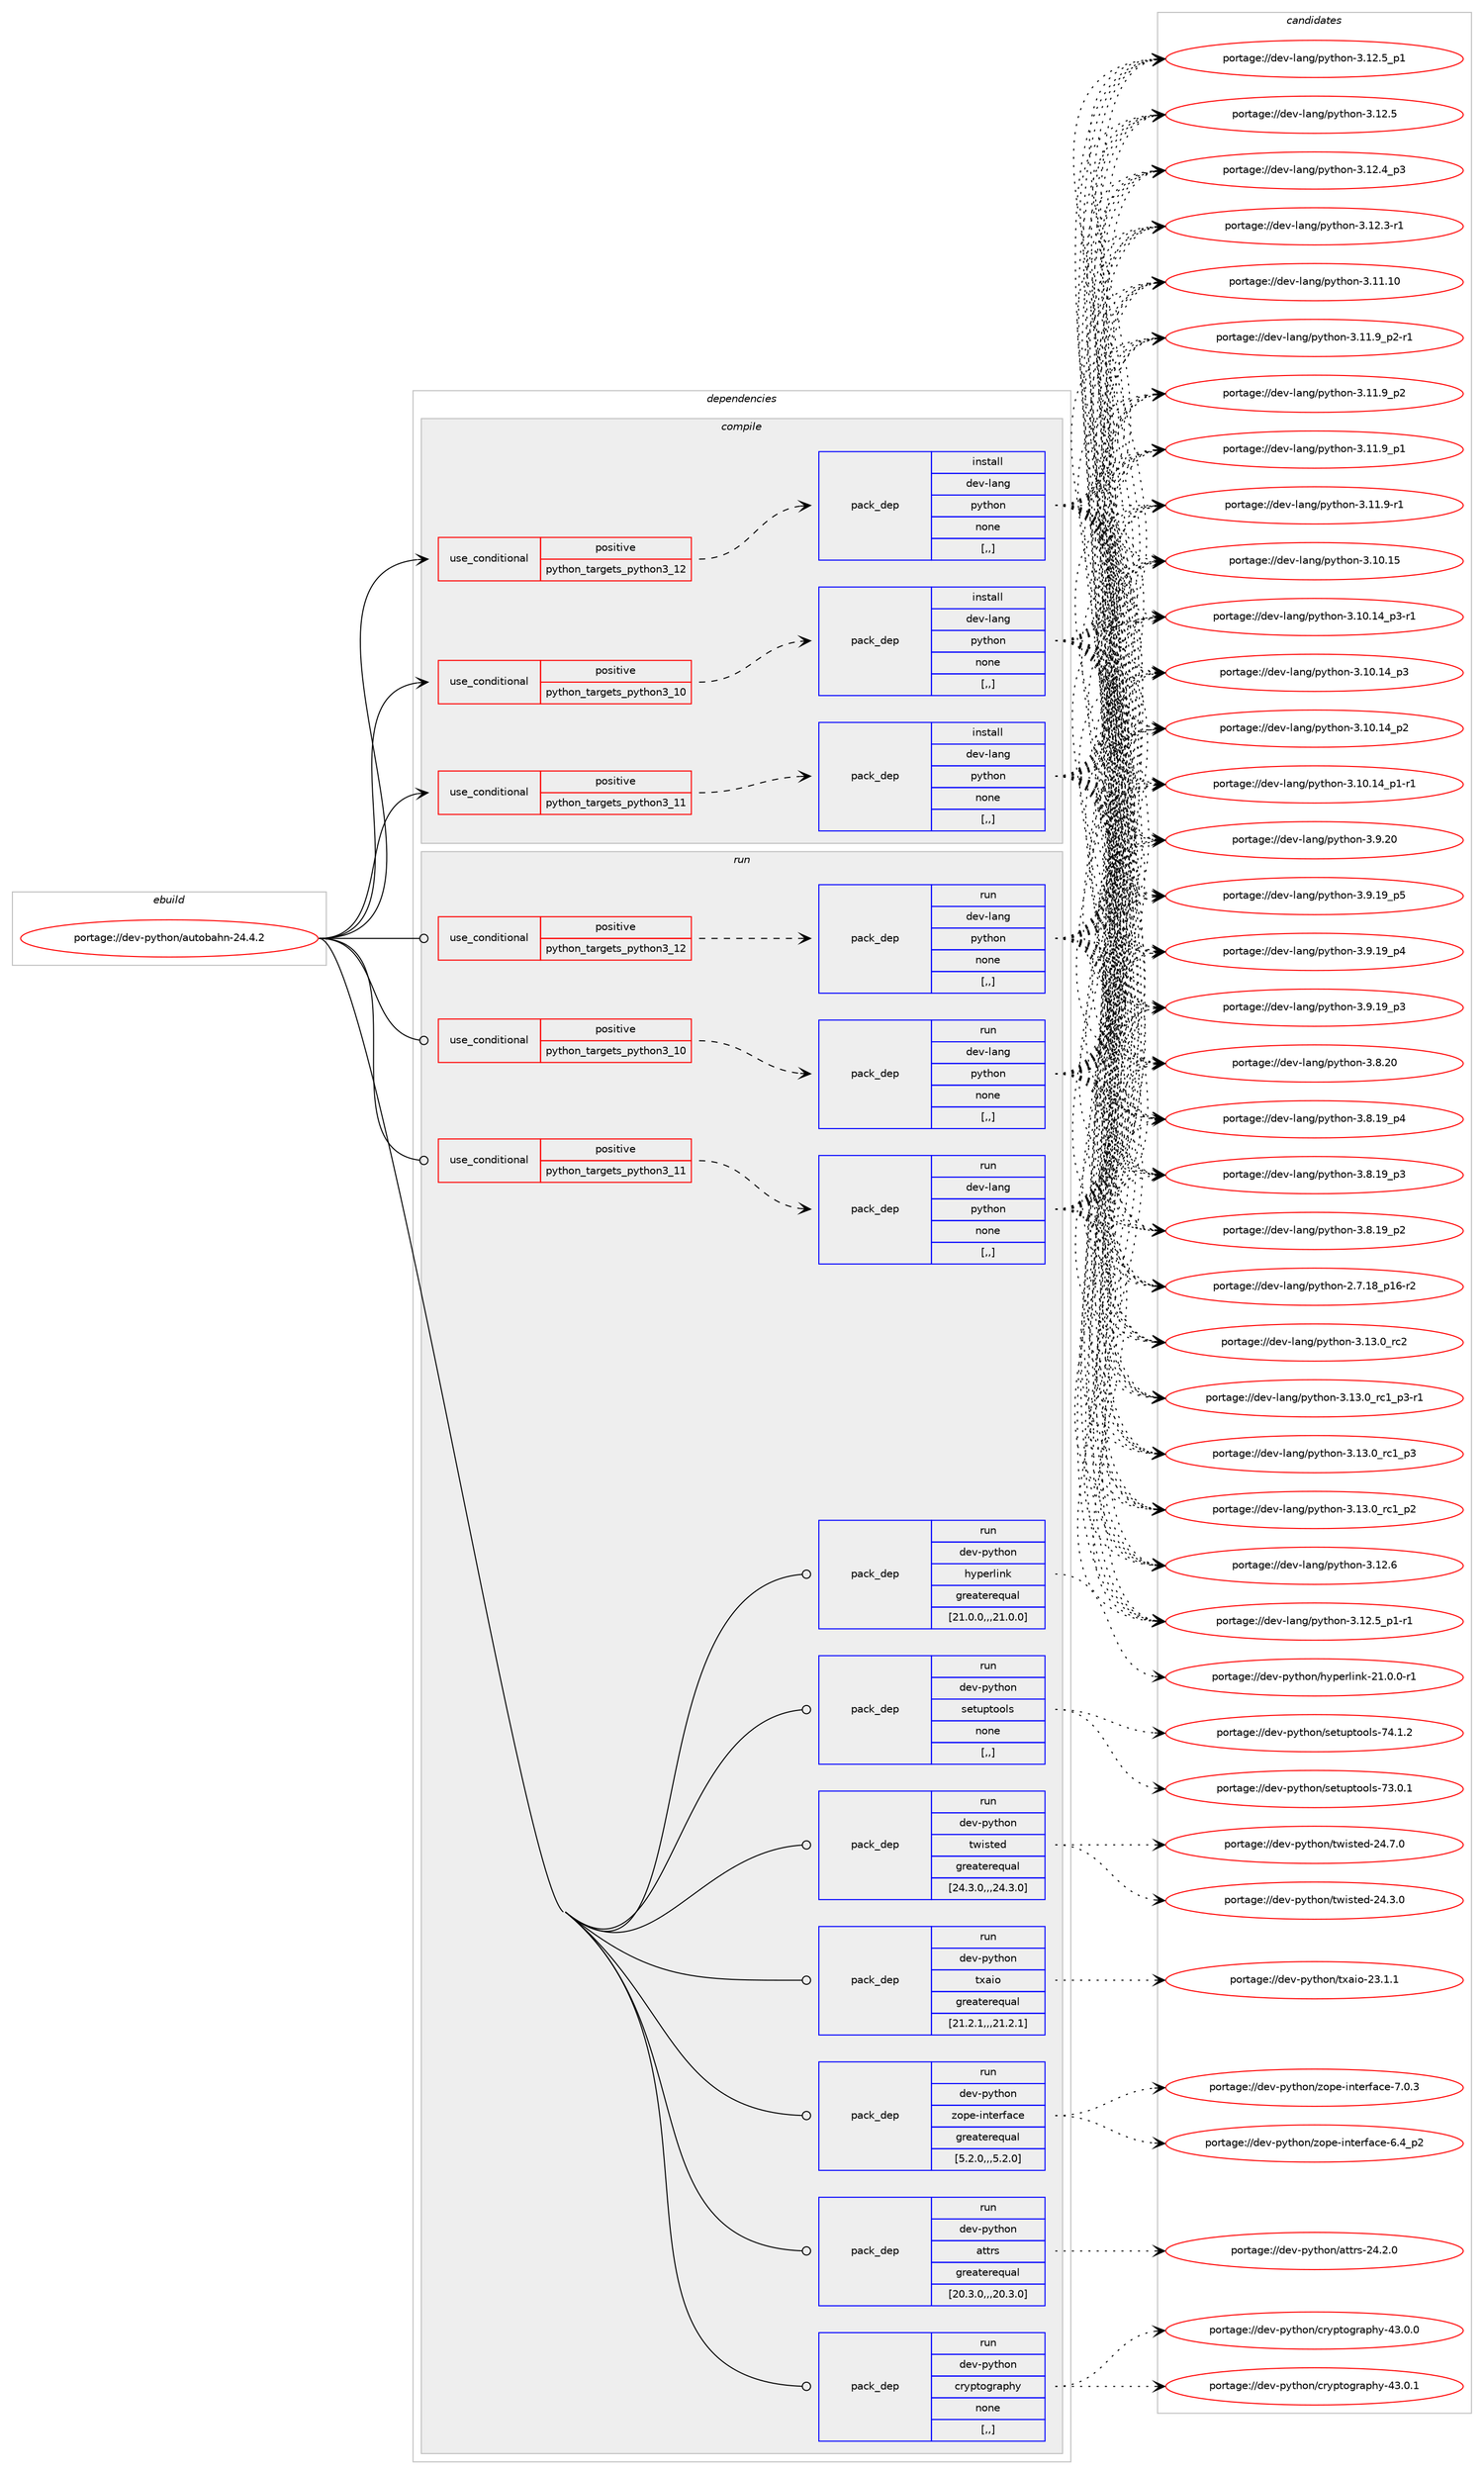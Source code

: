 digraph prolog {

# *************
# Graph options
# *************

newrank=true;
concentrate=true;
compound=true;
graph [rankdir=LR,fontname=Helvetica,fontsize=10,ranksep=1.5];#, ranksep=2.5, nodesep=0.2];
edge  [arrowhead=vee];
node  [fontname=Helvetica,fontsize=10];

# **********
# The ebuild
# **********

subgraph cluster_leftcol {
color=gray;
label=<<i>ebuild</i>>;
id [label="portage://dev-python/autobahn-24.4.2", color=red, width=4, href="../dev-python/autobahn-24.4.2.svg"];
}

# ****************
# The dependencies
# ****************

subgraph cluster_midcol {
color=gray;
label=<<i>dependencies</i>>;
subgraph cluster_compile {
fillcolor="#eeeeee";
style=filled;
label=<<i>compile</i>>;
subgraph cond161376 {
dependency636600 [label=<<TABLE BORDER="0" CELLBORDER="1" CELLSPACING="0" CELLPADDING="4"><TR><TD ROWSPAN="3" CELLPADDING="10">use_conditional</TD></TR><TR><TD>positive</TD></TR><TR><TD>python_targets_python3_10</TD></TR></TABLE>>, shape=none, color=red];
subgraph pack470410 {
dependency636601 [label=<<TABLE BORDER="0" CELLBORDER="1" CELLSPACING="0" CELLPADDING="4" WIDTH="220"><TR><TD ROWSPAN="6" CELLPADDING="30">pack_dep</TD></TR><TR><TD WIDTH="110">install</TD></TR><TR><TD>dev-lang</TD></TR><TR><TD>python</TD></TR><TR><TD>none</TD></TR><TR><TD>[,,]</TD></TR></TABLE>>, shape=none, color=blue];
}
dependency636600:e -> dependency636601:w [weight=20,style="dashed",arrowhead="vee"];
}
id:e -> dependency636600:w [weight=20,style="solid",arrowhead="vee"];
subgraph cond161377 {
dependency636602 [label=<<TABLE BORDER="0" CELLBORDER="1" CELLSPACING="0" CELLPADDING="4"><TR><TD ROWSPAN="3" CELLPADDING="10">use_conditional</TD></TR><TR><TD>positive</TD></TR><TR><TD>python_targets_python3_11</TD></TR></TABLE>>, shape=none, color=red];
subgraph pack470411 {
dependency636603 [label=<<TABLE BORDER="0" CELLBORDER="1" CELLSPACING="0" CELLPADDING="4" WIDTH="220"><TR><TD ROWSPAN="6" CELLPADDING="30">pack_dep</TD></TR><TR><TD WIDTH="110">install</TD></TR><TR><TD>dev-lang</TD></TR><TR><TD>python</TD></TR><TR><TD>none</TD></TR><TR><TD>[,,]</TD></TR></TABLE>>, shape=none, color=blue];
}
dependency636602:e -> dependency636603:w [weight=20,style="dashed",arrowhead="vee"];
}
id:e -> dependency636602:w [weight=20,style="solid",arrowhead="vee"];
subgraph cond161378 {
dependency636604 [label=<<TABLE BORDER="0" CELLBORDER="1" CELLSPACING="0" CELLPADDING="4"><TR><TD ROWSPAN="3" CELLPADDING="10">use_conditional</TD></TR><TR><TD>positive</TD></TR><TR><TD>python_targets_python3_12</TD></TR></TABLE>>, shape=none, color=red];
subgraph pack470412 {
dependency636605 [label=<<TABLE BORDER="0" CELLBORDER="1" CELLSPACING="0" CELLPADDING="4" WIDTH="220"><TR><TD ROWSPAN="6" CELLPADDING="30">pack_dep</TD></TR><TR><TD WIDTH="110">install</TD></TR><TR><TD>dev-lang</TD></TR><TR><TD>python</TD></TR><TR><TD>none</TD></TR><TR><TD>[,,]</TD></TR></TABLE>>, shape=none, color=blue];
}
dependency636604:e -> dependency636605:w [weight=20,style="dashed",arrowhead="vee"];
}
id:e -> dependency636604:w [weight=20,style="solid",arrowhead="vee"];
}
subgraph cluster_compileandrun {
fillcolor="#eeeeee";
style=filled;
label=<<i>compile and run</i>>;
}
subgraph cluster_run {
fillcolor="#eeeeee";
style=filled;
label=<<i>run</i>>;
subgraph cond161379 {
dependency636606 [label=<<TABLE BORDER="0" CELLBORDER="1" CELLSPACING="0" CELLPADDING="4"><TR><TD ROWSPAN="3" CELLPADDING="10">use_conditional</TD></TR><TR><TD>positive</TD></TR><TR><TD>python_targets_python3_10</TD></TR></TABLE>>, shape=none, color=red];
subgraph pack470413 {
dependency636607 [label=<<TABLE BORDER="0" CELLBORDER="1" CELLSPACING="0" CELLPADDING="4" WIDTH="220"><TR><TD ROWSPAN="6" CELLPADDING="30">pack_dep</TD></TR><TR><TD WIDTH="110">run</TD></TR><TR><TD>dev-lang</TD></TR><TR><TD>python</TD></TR><TR><TD>none</TD></TR><TR><TD>[,,]</TD></TR></TABLE>>, shape=none, color=blue];
}
dependency636606:e -> dependency636607:w [weight=20,style="dashed",arrowhead="vee"];
}
id:e -> dependency636606:w [weight=20,style="solid",arrowhead="odot"];
subgraph cond161380 {
dependency636608 [label=<<TABLE BORDER="0" CELLBORDER="1" CELLSPACING="0" CELLPADDING="4"><TR><TD ROWSPAN="3" CELLPADDING="10">use_conditional</TD></TR><TR><TD>positive</TD></TR><TR><TD>python_targets_python3_11</TD></TR></TABLE>>, shape=none, color=red];
subgraph pack470414 {
dependency636609 [label=<<TABLE BORDER="0" CELLBORDER="1" CELLSPACING="0" CELLPADDING="4" WIDTH="220"><TR><TD ROWSPAN="6" CELLPADDING="30">pack_dep</TD></TR><TR><TD WIDTH="110">run</TD></TR><TR><TD>dev-lang</TD></TR><TR><TD>python</TD></TR><TR><TD>none</TD></TR><TR><TD>[,,]</TD></TR></TABLE>>, shape=none, color=blue];
}
dependency636608:e -> dependency636609:w [weight=20,style="dashed",arrowhead="vee"];
}
id:e -> dependency636608:w [weight=20,style="solid",arrowhead="odot"];
subgraph cond161381 {
dependency636610 [label=<<TABLE BORDER="0" CELLBORDER="1" CELLSPACING="0" CELLPADDING="4"><TR><TD ROWSPAN="3" CELLPADDING="10">use_conditional</TD></TR><TR><TD>positive</TD></TR><TR><TD>python_targets_python3_12</TD></TR></TABLE>>, shape=none, color=red];
subgraph pack470415 {
dependency636611 [label=<<TABLE BORDER="0" CELLBORDER="1" CELLSPACING="0" CELLPADDING="4" WIDTH="220"><TR><TD ROWSPAN="6" CELLPADDING="30">pack_dep</TD></TR><TR><TD WIDTH="110">run</TD></TR><TR><TD>dev-lang</TD></TR><TR><TD>python</TD></TR><TR><TD>none</TD></TR><TR><TD>[,,]</TD></TR></TABLE>>, shape=none, color=blue];
}
dependency636610:e -> dependency636611:w [weight=20,style="dashed",arrowhead="vee"];
}
id:e -> dependency636610:w [weight=20,style="solid",arrowhead="odot"];
subgraph pack470416 {
dependency636612 [label=<<TABLE BORDER="0" CELLBORDER="1" CELLSPACING="0" CELLPADDING="4" WIDTH="220"><TR><TD ROWSPAN="6" CELLPADDING="30">pack_dep</TD></TR><TR><TD WIDTH="110">run</TD></TR><TR><TD>dev-python</TD></TR><TR><TD>attrs</TD></TR><TR><TD>greaterequal</TD></TR><TR><TD>[20.3.0,,,20.3.0]</TD></TR></TABLE>>, shape=none, color=blue];
}
id:e -> dependency636612:w [weight=20,style="solid",arrowhead="odot"];
subgraph pack470417 {
dependency636613 [label=<<TABLE BORDER="0" CELLBORDER="1" CELLSPACING="0" CELLPADDING="4" WIDTH="220"><TR><TD ROWSPAN="6" CELLPADDING="30">pack_dep</TD></TR><TR><TD WIDTH="110">run</TD></TR><TR><TD>dev-python</TD></TR><TR><TD>cryptography</TD></TR><TR><TD>none</TD></TR><TR><TD>[,,]</TD></TR></TABLE>>, shape=none, color=blue];
}
id:e -> dependency636613:w [weight=20,style="solid",arrowhead="odot"];
subgraph pack470418 {
dependency636614 [label=<<TABLE BORDER="0" CELLBORDER="1" CELLSPACING="0" CELLPADDING="4" WIDTH="220"><TR><TD ROWSPAN="6" CELLPADDING="30">pack_dep</TD></TR><TR><TD WIDTH="110">run</TD></TR><TR><TD>dev-python</TD></TR><TR><TD>hyperlink</TD></TR><TR><TD>greaterequal</TD></TR><TR><TD>[21.0.0,,,21.0.0]</TD></TR></TABLE>>, shape=none, color=blue];
}
id:e -> dependency636614:w [weight=20,style="solid",arrowhead="odot"];
subgraph pack470419 {
dependency636615 [label=<<TABLE BORDER="0" CELLBORDER="1" CELLSPACING="0" CELLPADDING="4" WIDTH="220"><TR><TD ROWSPAN="6" CELLPADDING="30">pack_dep</TD></TR><TR><TD WIDTH="110">run</TD></TR><TR><TD>dev-python</TD></TR><TR><TD>setuptools</TD></TR><TR><TD>none</TD></TR><TR><TD>[,,]</TD></TR></TABLE>>, shape=none, color=blue];
}
id:e -> dependency636615:w [weight=20,style="solid",arrowhead="odot"];
subgraph pack470420 {
dependency636616 [label=<<TABLE BORDER="0" CELLBORDER="1" CELLSPACING="0" CELLPADDING="4" WIDTH="220"><TR><TD ROWSPAN="6" CELLPADDING="30">pack_dep</TD></TR><TR><TD WIDTH="110">run</TD></TR><TR><TD>dev-python</TD></TR><TR><TD>twisted</TD></TR><TR><TD>greaterequal</TD></TR><TR><TD>[24.3.0,,,24.3.0]</TD></TR></TABLE>>, shape=none, color=blue];
}
id:e -> dependency636616:w [weight=20,style="solid",arrowhead="odot"];
subgraph pack470421 {
dependency636617 [label=<<TABLE BORDER="0" CELLBORDER="1" CELLSPACING="0" CELLPADDING="4" WIDTH="220"><TR><TD ROWSPAN="6" CELLPADDING="30">pack_dep</TD></TR><TR><TD WIDTH="110">run</TD></TR><TR><TD>dev-python</TD></TR><TR><TD>txaio</TD></TR><TR><TD>greaterequal</TD></TR><TR><TD>[21.2.1,,,21.2.1]</TD></TR></TABLE>>, shape=none, color=blue];
}
id:e -> dependency636617:w [weight=20,style="solid",arrowhead="odot"];
subgraph pack470422 {
dependency636618 [label=<<TABLE BORDER="0" CELLBORDER="1" CELLSPACING="0" CELLPADDING="4" WIDTH="220"><TR><TD ROWSPAN="6" CELLPADDING="30">pack_dep</TD></TR><TR><TD WIDTH="110">run</TD></TR><TR><TD>dev-python</TD></TR><TR><TD>zope-interface</TD></TR><TR><TD>greaterequal</TD></TR><TR><TD>[5.2.0,,,5.2.0]</TD></TR></TABLE>>, shape=none, color=blue];
}
id:e -> dependency636618:w [weight=20,style="solid",arrowhead="odot"];
}
}

# **************
# The candidates
# **************

subgraph cluster_choices {
rank=same;
color=gray;
label=<<i>candidates</i>>;

subgraph choice470410 {
color=black;
nodesep=1;
choice10010111845108971101034711212111610411111045514649514648951149950 [label="portage://dev-lang/python-3.13.0_rc2", color=red, width=4,href="../dev-lang/python-3.13.0_rc2.svg"];
choice1001011184510897110103471121211161041111104551464951464895114994995112514511449 [label="portage://dev-lang/python-3.13.0_rc1_p3-r1", color=red, width=4,href="../dev-lang/python-3.13.0_rc1_p3-r1.svg"];
choice100101118451089711010347112121116104111110455146495146489511499499511251 [label="portage://dev-lang/python-3.13.0_rc1_p3", color=red, width=4,href="../dev-lang/python-3.13.0_rc1_p3.svg"];
choice100101118451089711010347112121116104111110455146495146489511499499511250 [label="portage://dev-lang/python-3.13.0_rc1_p2", color=red, width=4,href="../dev-lang/python-3.13.0_rc1_p2.svg"];
choice10010111845108971101034711212111610411111045514649504654 [label="portage://dev-lang/python-3.12.6", color=red, width=4,href="../dev-lang/python-3.12.6.svg"];
choice1001011184510897110103471121211161041111104551464950465395112494511449 [label="portage://dev-lang/python-3.12.5_p1-r1", color=red, width=4,href="../dev-lang/python-3.12.5_p1-r1.svg"];
choice100101118451089711010347112121116104111110455146495046539511249 [label="portage://dev-lang/python-3.12.5_p1", color=red, width=4,href="../dev-lang/python-3.12.5_p1.svg"];
choice10010111845108971101034711212111610411111045514649504653 [label="portage://dev-lang/python-3.12.5", color=red, width=4,href="../dev-lang/python-3.12.5.svg"];
choice100101118451089711010347112121116104111110455146495046529511251 [label="portage://dev-lang/python-3.12.4_p3", color=red, width=4,href="../dev-lang/python-3.12.4_p3.svg"];
choice100101118451089711010347112121116104111110455146495046514511449 [label="portage://dev-lang/python-3.12.3-r1", color=red, width=4,href="../dev-lang/python-3.12.3-r1.svg"];
choice1001011184510897110103471121211161041111104551464949464948 [label="portage://dev-lang/python-3.11.10", color=red, width=4,href="../dev-lang/python-3.11.10.svg"];
choice1001011184510897110103471121211161041111104551464949465795112504511449 [label="portage://dev-lang/python-3.11.9_p2-r1", color=red, width=4,href="../dev-lang/python-3.11.9_p2-r1.svg"];
choice100101118451089711010347112121116104111110455146494946579511250 [label="portage://dev-lang/python-3.11.9_p2", color=red, width=4,href="../dev-lang/python-3.11.9_p2.svg"];
choice100101118451089711010347112121116104111110455146494946579511249 [label="portage://dev-lang/python-3.11.9_p1", color=red, width=4,href="../dev-lang/python-3.11.9_p1.svg"];
choice100101118451089711010347112121116104111110455146494946574511449 [label="portage://dev-lang/python-3.11.9-r1", color=red, width=4,href="../dev-lang/python-3.11.9-r1.svg"];
choice1001011184510897110103471121211161041111104551464948464953 [label="portage://dev-lang/python-3.10.15", color=red, width=4,href="../dev-lang/python-3.10.15.svg"];
choice100101118451089711010347112121116104111110455146494846495295112514511449 [label="portage://dev-lang/python-3.10.14_p3-r1", color=red, width=4,href="../dev-lang/python-3.10.14_p3-r1.svg"];
choice10010111845108971101034711212111610411111045514649484649529511251 [label="portage://dev-lang/python-3.10.14_p3", color=red, width=4,href="../dev-lang/python-3.10.14_p3.svg"];
choice10010111845108971101034711212111610411111045514649484649529511250 [label="portage://dev-lang/python-3.10.14_p2", color=red, width=4,href="../dev-lang/python-3.10.14_p2.svg"];
choice100101118451089711010347112121116104111110455146494846495295112494511449 [label="portage://dev-lang/python-3.10.14_p1-r1", color=red, width=4,href="../dev-lang/python-3.10.14_p1-r1.svg"];
choice10010111845108971101034711212111610411111045514657465048 [label="portage://dev-lang/python-3.9.20", color=red, width=4,href="../dev-lang/python-3.9.20.svg"];
choice100101118451089711010347112121116104111110455146574649579511253 [label="portage://dev-lang/python-3.9.19_p5", color=red, width=4,href="../dev-lang/python-3.9.19_p5.svg"];
choice100101118451089711010347112121116104111110455146574649579511252 [label="portage://dev-lang/python-3.9.19_p4", color=red, width=4,href="../dev-lang/python-3.9.19_p4.svg"];
choice100101118451089711010347112121116104111110455146574649579511251 [label="portage://dev-lang/python-3.9.19_p3", color=red, width=4,href="../dev-lang/python-3.9.19_p3.svg"];
choice10010111845108971101034711212111610411111045514656465048 [label="portage://dev-lang/python-3.8.20", color=red, width=4,href="../dev-lang/python-3.8.20.svg"];
choice100101118451089711010347112121116104111110455146564649579511252 [label="portage://dev-lang/python-3.8.19_p4", color=red, width=4,href="../dev-lang/python-3.8.19_p4.svg"];
choice100101118451089711010347112121116104111110455146564649579511251 [label="portage://dev-lang/python-3.8.19_p3", color=red, width=4,href="../dev-lang/python-3.8.19_p3.svg"];
choice100101118451089711010347112121116104111110455146564649579511250 [label="portage://dev-lang/python-3.8.19_p2", color=red, width=4,href="../dev-lang/python-3.8.19_p2.svg"];
choice100101118451089711010347112121116104111110455046554649569511249544511450 [label="portage://dev-lang/python-2.7.18_p16-r2", color=red, width=4,href="../dev-lang/python-2.7.18_p16-r2.svg"];
dependency636601:e -> choice10010111845108971101034711212111610411111045514649514648951149950:w [style=dotted,weight="100"];
dependency636601:e -> choice1001011184510897110103471121211161041111104551464951464895114994995112514511449:w [style=dotted,weight="100"];
dependency636601:e -> choice100101118451089711010347112121116104111110455146495146489511499499511251:w [style=dotted,weight="100"];
dependency636601:e -> choice100101118451089711010347112121116104111110455146495146489511499499511250:w [style=dotted,weight="100"];
dependency636601:e -> choice10010111845108971101034711212111610411111045514649504654:w [style=dotted,weight="100"];
dependency636601:e -> choice1001011184510897110103471121211161041111104551464950465395112494511449:w [style=dotted,weight="100"];
dependency636601:e -> choice100101118451089711010347112121116104111110455146495046539511249:w [style=dotted,weight="100"];
dependency636601:e -> choice10010111845108971101034711212111610411111045514649504653:w [style=dotted,weight="100"];
dependency636601:e -> choice100101118451089711010347112121116104111110455146495046529511251:w [style=dotted,weight="100"];
dependency636601:e -> choice100101118451089711010347112121116104111110455146495046514511449:w [style=dotted,weight="100"];
dependency636601:e -> choice1001011184510897110103471121211161041111104551464949464948:w [style=dotted,weight="100"];
dependency636601:e -> choice1001011184510897110103471121211161041111104551464949465795112504511449:w [style=dotted,weight="100"];
dependency636601:e -> choice100101118451089711010347112121116104111110455146494946579511250:w [style=dotted,weight="100"];
dependency636601:e -> choice100101118451089711010347112121116104111110455146494946579511249:w [style=dotted,weight="100"];
dependency636601:e -> choice100101118451089711010347112121116104111110455146494946574511449:w [style=dotted,weight="100"];
dependency636601:e -> choice1001011184510897110103471121211161041111104551464948464953:w [style=dotted,weight="100"];
dependency636601:e -> choice100101118451089711010347112121116104111110455146494846495295112514511449:w [style=dotted,weight="100"];
dependency636601:e -> choice10010111845108971101034711212111610411111045514649484649529511251:w [style=dotted,weight="100"];
dependency636601:e -> choice10010111845108971101034711212111610411111045514649484649529511250:w [style=dotted,weight="100"];
dependency636601:e -> choice100101118451089711010347112121116104111110455146494846495295112494511449:w [style=dotted,weight="100"];
dependency636601:e -> choice10010111845108971101034711212111610411111045514657465048:w [style=dotted,weight="100"];
dependency636601:e -> choice100101118451089711010347112121116104111110455146574649579511253:w [style=dotted,weight="100"];
dependency636601:e -> choice100101118451089711010347112121116104111110455146574649579511252:w [style=dotted,weight="100"];
dependency636601:e -> choice100101118451089711010347112121116104111110455146574649579511251:w [style=dotted,weight="100"];
dependency636601:e -> choice10010111845108971101034711212111610411111045514656465048:w [style=dotted,weight="100"];
dependency636601:e -> choice100101118451089711010347112121116104111110455146564649579511252:w [style=dotted,weight="100"];
dependency636601:e -> choice100101118451089711010347112121116104111110455146564649579511251:w [style=dotted,weight="100"];
dependency636601:e -> choice100101118451089711010347112121116104111110455146564649579511250:w [style=dotted,weight="100"];
dependency636601:e -> choice100101118451089711010347112121116104111110455046554649569511249544511450:w [style=dotted,weight="100"];
}
subgraph choice470411 {
color=black;
nodesep=1;
choice10010111845108971101034711212111610411111045514649514648951149950 [label="portage://dev-lang/python-3.13.0_rc2", color=red, width=4,href="../dev-lang/python-3.13.0_rc2.svg"];
choice1001011184510897110103471121211161041111104551464951464895114994995112514511449 [label="portage://dev-lang/python-3.13.0_rc1_p3-r1", color=red, width=4,href="../dev-lang/python-3.13.0_rc1_p3-r1.svg"];
choice100101118451089711010347112121116104111110455146495146489511499499511251 [label="portage://dev-lang/python-3.13.0_rc1_p3", color=red, width=4,href="../dev-lang/python-3.13.0_rc1_p3.svg"];
choice100101118451089711010347112121116104111110455146495146489511499499511250 [label="portage://dev-lang/python-3.13.0_rc1_p2", color=red, width=4,href="../dev-lang/python-3.13.0_rc1_p2.svg"];
choice10010111845108971101034711212111610411111045514649504654 [label="portage://dev-lang/python-3.12.6", color=red, width=4,href="../dev-lang/python-3.12.6.svg"];
choice1001011184510897110103471121211161041111104551464950465395112494511449 [label="portage://dev-lang/python-3.12.5_p1-r1", color=red, width=4,href="../dev-lang/python-3.12.5_p1-r1.svg"];
choice100101118451089711010347112121116104111110455146495046539511249 [label="portage://dev-lang/python-3.12.5_p1", color=red, width=4,href="../dev-lang/python-3.12.5_p1.svg"];
choice10010111845108971101034711212111610411111045514649504653 [label="portage://dev-lang/python-3.12.5", color=red, width=4,href="../dev-lang/python-3.12.5.svg"];
choice100101118451089711010347112121116104111110455146495046529511251 [label="portage://dev-lang/python-3.12.4_p3", color=red, width=4,href="../dev-lang/python-3.12.4_p3.svg"];
choice100101118451089711010347112121116104111110455146495046514511449 [label="portage://dev-lang/python-3.12.3-r1", color=red, width=4,href="../dev-lang/python-3.12.3-r1.svg"];
choice1001011184510897110103471121211161041111104551464949464948 [label="portage://dev-lang/python-3.11.10", color=red, width=4,href="../dev-lang/python-3.11.10.svg"];
choice1001011184510897110103471121211161041111104551464949465795112504511449 [label="portage://dev-lang/python-3.11.9_p2-r1", color=red, width=4,href="../dev-lang/python-3.11.9_p2-r1.svg"];
choice100101118451089711010347112121116104111110455146494946579511250 [label="portage://dev-lang/python-3.11.9_p2", color=red, width=4,href="../dev-lang/python-3.11.9_p2.svg"];
choice100101118451089711010347112121116104111110455146494946579511249 [label="portage://dev-lang/python-3.11.9_p1", color=red, width=4,href="../dev-lang/python-3.11.9_p1.svg"];
choice100101118451089711010347112121116104111110455146494946574511449 [label="portage://dev-lang/python-3.11.9-r1", color=red, width=4,href="../dev-lang/python-3.11.9-r1.svg"];
choice1001011184510897110103471121211161041111104551464948464953 [label="portage://dev-lang/python-3.10.15", color=red, width=4,href="../dev-lang/python-3.10.15.svg"];
choice100101118451089711010347112121116104111110455146494846495295112514511449 [label="portage://dev-lang/python-3.10.14_p3-r1", color=red, width=4,href="../dev-lang/python-3.10.14_p3-r1.svg"];
choice10010111845108971101034711212111610411111045514649484649529511251 [label="portage://dev-lang/python-3.10.14_p3", color=red, width=4,href="../dev-lang/python-3.10.14_p3.svg"];
choice10010111845108971101034711212111610411111045514649484649529511250 [label="portage://dev-lang/python-3.10.14_p2", color=red, width=4,href="../dev-lang/python-3.10.14_p2.svg"];
choice100101118451089711010347112121116104111110455146494846495295112494511449 [label="portage://dev-lang/python-3.10.14_p1-r1", color=red, width=4,href="../dev-lang/python-3.10.14_p1-r1.svg"];
choice10010111845108971101034711212111610411111045514657465048 [label="portage://dev-lang/python-3.9.20", color=red, width=4,href="../dev-lang/python-3.9.20.svg"];
choice100101118451089711010347112121116104111110455146574649579511253 [label="portage://dev-lang/python-3.9.19_p5", color=red, width=4,href="../dev-lang/python-3.9.19_p5.svg"];
choice100101118451089711010347112121116104111110455146574649579511252 [label="portage://dev-lang/python-3.9.19_p4", color=red, width=4,href="../dev-lang/python-3.9.19_p4.svg"];
choice100101118451089711010347112121116104111110455146574649579511251 [label="portage://dev-lang/python-3.9.19_p3", color=red, width=4,href="../dev-lang/python-3.9.19_p3.svg"];
choice10010111845108971101034711212111610411111045514656465048 [label="portage://dev-lang/python-3.8.20", color=red, width=4,href="../dev-lang/python-3.8.20.svg"];
choice100101118451089711010347112121116104111110455146564649579511252 [label="portage://dev-lang/python-3.8.19_p4", color=red, width=4,href="../dev-lang/python-3.8.19_p4.svg"];
choice100101118451089711010347112121116104111110455146564649579511251 [label="portage://dev-lang/python-3.8.19_p3", color=red, width=4,href="../dev-lang/python-3.8.19_p3.svg"];
choice100101118451089711010347112121116104111110455146564649579511250 [label="portage://dev-lang/python-3.8.19_p2", color=red, width=4,href="../dev-lang/python-3.8.19_p2.svg"];
choice100101118451089711010347112121116104111110455046554649569511249544511450 [label="portage://dev-lang/python-2.7.18_p16-r2", color=red, width=4,href="../dev-lang/python-2.7.18_p16-r2.svg"];
dependency636603:e -> choice10010111845108971101034711212111610411111045514649514648951149950:w [style=dotted,weight="100"];
dependency636603:e -> choice1001011184510897110103471121211161041111104551464951464895114994995112514511449:w [style=dotted,weight="100"];
dependency636603:e -> choice100101118451089711010347112121116104111110455146495146489511499499511251:w [style=dotted,weight="100"];
dependency636603:e -> choice100101118451089711010347112121116104111110455146495146489511499499511250:w [style=dotted,weight="100"];
dependency636603:e -> choice10010111845108971101034711212111610411111045514649504654:w [style=dotted,weight="100"];
dependency636603:e -> choice1001011184510897110103471121211161041111104551464950465395112494511449:w [style=dotted,weight="100"];
dependency636603:e -> choice100101118451089711010347112121116104111110455146495046539511249:w [style=dotted,weight="100"];
dependency636603:e -> choice10010111845108971101034711212111610411111045514649504653:w [style=dotted,weight="100"];
dependency636603:e -> choice100101118451089711010347112121116104111110455146495046529511251:w [style=dotted,weight="100"];
dependency636603:e -> choice100101118451089711010347112121116104111110455146495046514511449:w [style=dotted,weight="100"];
dependency636603:e -> choice1001011184510897110103471121211161041111104551464949464948:w [style=dotted,weight="100"];
dependency636603:e -> choice1001011184510897110103471121211161041111104551464949465795112504511449:w [style=dotted,weight="100"];
dependency636603:e -> choice100101118451089711010347112121116104111110455146494946579511250:w [style=dotted,weight="100"];
dependency636603:e -> choice100101118451089711010347112121116104111110455146494946579511249:w [style=dotted,weight="100"];
dependency636603:e -> choice100101118451089711010347112121116104111110455146494946574511449:w [style=dotted,weight="100"];
dependency636603:e -> choice1001011184510897110103471121211161041111104551464948464953:w [style=dotted,weight="100"];
dependency636603:e -> choice100101118451089711010347112121116104111110455146494846495295112514511449:w [style=dotted,weight="100"];
dependency636603:e -> choice10010111845108971101034711212111610411111045514649484649529511251:w [style=dotted,weight="100"];
dependency636603:e -> choice10010111845108971101034711212111610411111045514649484649529511250:w [style=dotted,weight="100"];
dependency636603:e -> choice100101118451089711010347112121116104111110455146494846495295112494511449:w [style=dotted,weight="100"];
dependency636603:e -> choice10010111845108971101034711212111610411111045514657465048:w [style=dotted,weight="100"];
dependency636603:e -> choice100101118451089711010347112121116104111110455146574649579511253:w [style=dotted,weight="100"];
dependency636603:e -> choice100101118451089711010347112121116104111110455146574649579511252:w [style=dotted,weight="100"];
dependency636603:e -> choice100101118451089711010347112121116104111110455146574649579511251:w [style=dotted,weight="100"];
dependency636603:e -> choice10010111845108971101034711212111610411111045514656465048:w [style=dotted,weight="100"];
dependency636603:e -> choice100101118451089711010347112121116104111110455146564649579511252:w [style=dotted,weight="100"];
dependency636603:e -> choice100101118451089711010347112121116104111110455146564649579511251:w [style=dotted,weight="100"];
dependency636603:e -> choice100101118451089711010347112121116104111110455146564649579511250:w [style=dotted,weight="100"];
dependency636603:e -> choice100101118451089711010347112121116104111110455046554649569511249544511450:w [style=dotted,weight="100"];
}
subgraph choice470412 {
color=black;
nodesep=1;
choice10010111845108971101034711212111610411111045514649514648951149950 [label="portage://dev-lang/python-3.13.0_rc2", color=red, width=4,href="../dev-lang/python-3.13.0_rc2.svg"];
choice1001011184510897110103471121211161041111104551464951464895114994995112514511449 [label="portage://dev-lang/python-3.13.0_rc1_p3-r1", color=red, width=4,href="../dev-lang/python-3.13.0_rc1_p3-r1.svg"];
choice100101118451089711010347112121116104111110455146495146489511499499511251 [label="portage://dev-lang/python-3.13.0_rc1_p3", color=red, width=4,href="../dev-lang/python-3.13.0_rc1_p3.svg"];
choice100101118451089711010347112121116104111110455146495146489511499499511250 [label="portage://dev-lang/python-3.13.0_rc1_p2", color=red, width=4,href="../dev-lang/python-3.13.0_rc1_p2.svg"];
choice10010111845108971101034711212111610411111045514649504654 [label="portage://dev-lang/python-3.12.6", color=red, width=4,href="../dev-lang/python-3.12.6.svg"];
choice1001011184510897110103471121211161041111104551464950465395112494511449 [label="portage://dev-lang/python-3.12.5_p1-r1", color=red, width=4,href="../dev-lang/python-3.12.5_p1-r1.svg"];
choice100101118451089711010347112121116104111110455146495046539511249 [label="portage://dev-lang/python-3.12.5_p1", color=red, width=4,href="../dev-lang/python-3.12.5_p1.svg"];
choice10010111845108971101034711212111610411111045514649504653 [label="portage://dev-lang/python-3.12.5", color=red, width=4,href="../dev-lang/python-3.12.5.svg"];
choice100101118451089711010347112121116104111110455146495046529511251 [label="portage://dev-lang/python-3.12.4_p3", color=red, width=4,href="../dev-lang/python-3.12.4_p3.svg"];
choice100101118451089711010347112121116104111110455146495046514511449 [label="portage://dev-lang/python-3.12.3-r1", color=red, width=4,href="../dev-lang/python-3.12.3-r1.svg"];
choice1001011184510897110103471121211161041111104551464949464948 [label="portage://dev-lang/python-3.11.10", color=red, width=4,href="../dev-lang/python-3.11.10.svg"];
choice1001011184510897110103471121211161041111104551464949465795112504511449 [label="portage://dev-lang/python-3.11.9_p2-r1", color=red, width=4,href="../dev-lang/python-3.11.9_p2-r1.svg"];
choice100101118451089711010347112121116104111110455146494946579511250 [label="portage://dev-lang/python-3.11.9_p2", color=red, width=4,href="../dev-lang/python-3.11.9_p2.svg"];
choice100101118451089711010347112121116104111110455146494946579511249 [label="portage://dev-lang/python-3.11.9_p1", color=red, width=4,href="../dev-lang/python-3.11.9_p1.svg"];
choice100101118451089711010347112121116104111110455146494946574511449 [label="portage://dev-lang/python-3.11.9-r1", color=red, width=4,href="../dev-lang/python-3.11.9-r1.svg"];
choice1001011184510897110103471121211161041111104551464948464953 [label="portage://dev-lang/python-3.10.15", color=red, width=4,href="../dev-lang/python-3.10.15.svg"];
choice100101118451089711010347112121116104111110455146494846495295112514511449 [label="portage://dev-lang/python-3.10.14_p3-r1", color=red, width=4,href="../dev-lang/python-3.10.14_p3-r1.svg"];
choice10010111845108971101034711212111610411111045514649484649529511251 [label="portage://dev-lang/python-3.10.14_p3", color=red, width=4,href="../dev-lang/python-3.10.14_p3.svg"];
choice10010111845108971101034711212111610411111045514649484649529511250 [label="portage://dev-lang/python-3.10.14_p2", color=red, width=4,href="../dev-lang/python-3.10.14_p2.svg"];
choice100101118451089711010347112121116104111110455146494846495295112494511449 [label="portage://dev-lang/python-3.10.14_p1-r1", color=red, width=4,href="../dev-lang/python-3.10.14_p1-r1.svg"];
choice10010111845108971101034711212111610411111045514657465048 [label="portage://dev-lang/python-3.9.20", color=red, width=4,href="../dev-lang/python-3.9.20.svg"];
choice100101118451089711010347112121116104111110455146574649579511253 [label="portage://dev-lang/python-3.9.19_p5", color=red, width=4,href="../dev-lang/python-3.9.19_p5.svg"];
choice100101118451089711010347112121116104111110455146574649579511252 [label="portage://dev-lang/python-3.9.19_p4", color=red, width=4,href="../dev-lang/python-3.9.19_p4.svg"];
choice100101118451089711010347112121116104111110455146574649579511251 [label="portage://dev-lang/python-3.9.19_p3", color=red, width=4,href="../dev-lang/python-3.9.19_p3.svg"];
choice10010111845108971101034711212111610411111045514656465048 [label="portage://dev-lang/python-3.8.20", color=red, width=4,href="../dev-lang/python-3.8.20.svg"];
choice100101118451089711010347112121116104111110455146564649579511252 [label="portage://dev-lang/python-3.8.19_p4", color=red, width=4,href="../dev-lang/python-3.8.19_p4.svg"];
choice100101118451089711010347112121116104111110455146564649579511251 [label="portage://dev-lang/python-3.8.19_p3", color=red, width=4,href="../dev-lang/python-3.8.19_p3.svg"];
choice100101118451089711010347112121116104111110455146564649579511250 [label="portage://dev-lang/python-3.8.19_p2", color=red, width=4,href="../dev-lang/python-3.8.19_p2.svg"];
choice100101118451089711010347112121116104111110455046554649569511249544511450 [label="portage://dev-lang/python-2.7.18_p16-r2", color=red, width=4,href="../dev-lang/python-2.7.18_p16-r2.svg"];
dependency636605:e -> choice10010111845108971101034711212111610411111045514649514648951149950:w [style=dotted,weight="100"];
dependency636605:e -> choice1001011184510897110103471121211161041111104551464951464895114994995112514511449:w [style=dotted,weight="100"];
dependency636605:e -> choice100101118451089711010347112121116104111110455146495146489511499499511251:w [style=dotted,weight="100"];
dependency636605:e -> choice100101118451089711010347112121116104111110455146495146489511499499511250:w [style=dotted,weight="100"];
dependency636605:e -> choice10010111845108971101034711212111610411111045514649504654:w [style=dotted,weight="100"];
dependency636605:e -> choice1001011184510897110103471121211161041111104551464950465395112494511449:w [style=dotted,weight="100"];
dependency636605:e -> choice100101118451089711010347112121116104111110455146495046539511249:w [style=dotted,weight="100"];
dependency636605:e -> choice10010111845108971101034711212111610411111045514649504653:w [style=dotted,weight="100"];
dependency636605:e -> choice100101118451089711010347112121116104111110455146495046529511251:w [style=dotted,weight="100"];
dependency636605:e -> choice100101118451089711010347112121116104111110455146495046514511449:w [style=dotted,weight="100"];
dependency636605:e -> choice1001011184510897110103471121211161041111104551464949464948:w [style=dotted,weight="100"];
dependency636605:e -> choice1001011184510897110103471121211161041111104551464949465795112504511449:w [style=dotted,weight="100"];
dependency636605:e -> choice100101118451089711010347112121116104111110455146494946579511250:w [style=dotted,weight="100"];
dependency636605:e -> choice100101118451089711010347112121116104111110455146494946579511249:w [style=dotted,weight="100"];
dependency636605:e -> choice100101118451089711010347112121116104111110455146494946574511449:w [style=dotted,weight="100"];
dependency636605:e -> choice1001011184510897110103471121211161041111104551464948464953:w [style=dotted,weight="100"];
dependency636605:e -> choice100101118451089711010347112121116104111110455146494846495295112514511449:w [style=dotted,weight="100"];
dependency636605:e -> choice10010111845108971101034711212111610411111045514649484649529511251:w [style=dotted,weight="100"];
dependency636605:e -> choice10010111845108971101034711212111610411111045514649484649529511250:w [style=dotted,weight="100"];
dependency636605:e -> choice100101118451089711010347112121116104111110455146494846495295112494511449:w [style=dotted,weight="100"];
dependency636605:e -> choice10010111845108971101034711212111610411111045514657465048:w [style=dotted,weight="100"];
dependency636605:e -> choice100101118451089711010347112121116104111110455146574649579511253:w [style=dotted,weight="100"];
dependency636605:e -> choice100101118451089711010347112121116104111110455146574649579511252:w [style=dotted,weight="100"];
dependency636605:e -> choice100101118451089711010347112121116104111110455146574649579511251:w [style=dotted,weight="100"];
dependency636605:e -> choice10010111845108971101034711212111610411111045514656465048:w [style=dotted,weight="100"];
dependency636605:e -> choice100101118451089711010347112121116104111110455146564649579511252:w [style=dotted,weight="100"];
dependency636605:e -> choice100101118451089711010347112121116104111110455146564649579511251:w [style=dotted,weight="100"];
dependency636605:e -> choice100101118451089711010347112121116104111110455146564649579511250:w [style=dotted,weight="100"];
dependency636605:e -> choice100101118451089711010347112121116104111110455046554649569511249544511450:w [style=dotted,weight="100"];
}
subgraph choice470413 {
color=black;
nodesep=1;
choice10010111845108971101034711212111610411111045514649514648951149950 [label="portage://dev-lang/python-3.13.0_rc2", color=red, width=4,href="../dev-lang/python-3.13.0_rc2.svg"];
choice1001011184510897110103471121211161041111104551464951464895114994995112514511449 [label="portage://dev-lang/python-3.13.0_rc1_p3-r1", color=red, width=4,href="../dev-lang/python-3.13.0_rc1_p3-r1.svg"];
choice100101118451089711010347112121116104111110455146495146489511499499511251 [label="portage://dev-lang/python-3.13.0_rc1_p3", color=red, width=4,href="../dev-lang/python-3.13.0_rc1_p3.svg"];
choice100101118451089711010347112121116104111110455146495146489511499499511250 [label="portage://dev-lang/python-3.13.0_rc1_p2", color=red, width=4,href="../dev-lang/python-3.13.0_rc1_p2.svg"];
choice10010111845108971101034711212111610411111045514649504654 [label="portage://dev-lang/python-3.12.6", color=red, width=4,href="../dev-lang/python-3.12.6.svg"];
choice1001011184510897110103471121211161041111104551464950465395112494511449 [label="portage://dev-lang/python-3.12.5_p1-r1", color=red, width=4,href="../dev-lang/python-3.12.5_p1-r1.svg"];
choice100101118451089711010347112121116104111110455146495046539511249 [label="portage://dev-lang/python-3.12.5_p1", color=red, width=4,href="../dev-lang/python-3.12.5_p1.svg"];
choice10010111845108971101034711212111610411111045514649504653 [label="portage://dev-lang/python-3.12.5", color=red, width=4,href="../dev-lang/python-3.12.5.svg"];
choice100101118451089711010347112121116104111110455146495046529511251 [label="portage://dev-lang/python-3.12.4_p3", color=red, width=4,href="../dev-lang/python-3.12.4_p3.svg"];
choice100101118451089711010347112121116104111110455146495046514511449 [label="portage://dev-lang/python-3.12.3-r1", color=red, width=4,href="../dev-lang/python-3.12.3-r1.svg"];
choice1001011184510897110103471121211161041111104551464949464948 [label="portage://dev-lang/python-3.11.10", color=red, width=4,href="../dev-lang/python-3.11.10.svg"];
choice1001011184510897110103471121211161041111104551464949465795112504511449 [label="portage://dev-lang/python-3.11.9_p2-r1", color=red, width=4,href="../dev-lang/python-3.11.9_p2-r1.svg"];
choice100101118451089711010347112121116104111110455146494946579511250 [label="portage://dev-lang/python-3.11.9_p2", color=red, width=4,href="../dev-lang/python-3.11.9_p2.svg"];
choice100101118451089711010347112121116104111110455146494946579511249 [label="portage://dev-lang/python-3.11.9_p1", color=red, width=4,href="../dev-lang/python-3.11.9_p1.svg"];
choice100101118451089711010347112121116104111110455146494946574511449 [label="portage://dev-lang/python-3.11.9-r1", color=red, width=4,href="../dev-lang/python-3.11.9-r1.svg"];
choice1001011184510897110103471121211161041111104551464948464953 [label="portage://dev-lang/python-3.10.15", color=red, width=4,href="../dev-lang/python-3.10.15.svg"];
choice100101118451089711010347112121116104111110455146494846495295112514511449 [label="portage://dev-lang/python-3.10.14_p3-r1", color=red, width=4,href="../dev-lang/python-3.10.14_p3-r1.svg"];
choice10010111845108971101034711212111610411111045514649484649529511251 [label="portage://dev-lang/python-3.10.14_p3", color=red, width=4,href="../dev-lang/python-3.10.14_p3.svg"];
choice10010111845108971101034711212111610411111045514649484649529511250 [label="portage://dev-lang/python-3.10.14_p2", color=red, width=4,href="../dev-lang/python-3.10.14_p2.svg"];
choice100101118451089711010347112121116104111110455146494846495295112494511449 [label="portage://dev-lang/python-3.10.14_p1-r1", color=red, width=4,href="../dev-lang/python-3.10.14_p1-r1.svg"];
choice10010111845108971101034711212111610411111045514657465048 [label="portage://dev-lang/python-3.9.20", color=red, width=4,href="../dev-lang/python-3.9.20.svg"];
choice100101118451089711010347112121116104111110455146574649579511253 [label="portage://dev-lang/python-3.9.19_p5", color=red, width=4,href="../dev-lang/python-3.9.19_p5.svg"];
choice100101118451089711010347112121116104111110455146574649579511252 [label="portage://dev-lang/python-3.9.19_p4", color=red, width=4,href="../dev-lang/python-3.9.19_p4.svg"];
choice100101118451089711010347112121116104111110455146574649579511251 [label="portage://dev-lang/python-3.9.19_p3", color=red, width=4,href="../dev-lang/python-3.9.19_p3.svg"];
choice10010111845108971101034711212111610411111045514656465048 [label="portage://dev-lang/python-3.8.20", color=red, width=4,href="../dev-lang/python-3.8.20.svg"];
choice100101118451089711010347112121116104111110455146564649579511252 [label="portage://dev-lang/python-3.8.19_p4", color=red, width=4,href="../dev-lang/python-3.8.19_p4.svg"];
choice100101118451089711010347112121116104111110455146564649579511251 [label="portage://dev-lang/python-3.8.19_p3", color=red, width=4,href="../dev-lang/python-3.8.19_p3.svg"];
choice100101118451089711010347112121116104111110455146564649579511250 [label="portage://dev-lang/python-3.8.19_p2", color=red, width=4,href="../dev-lang/python-3.8.19_p2.svg"];
choice100101118451089711010347112121116104111110455046554649569511249544511450 [label="portage://dev-lang/python-2.7.18_p16-r2", color=red, width=4,href="../dev-lang/python-2.7.18_p16-r2.svg"];
dependency636607:e -> choice10010111845108971101034711212111610411111045514649514648951149950:w [style=dotted,weight="100"];
dependency636607:e -> choice1001011184510897110103471121211161041111104551464951464895114994995112514511449:w [style=dotted,weight="100"];
dependency636607:e -> choice100101118451089711010347112121116104111110455146495146489511499499511251:w [style=dotted,weight="100"];
dependency636607:e -> choice100101118451089711010347112121116104111110455146495146489511499499511250:w [style=dotted,weight="100"];
dependency636607:e -> choice10010111845108971101034711212111610411111045514649504654:w [style=dotted,weight="100"];
dependency636607:e -> choice1001011184510897110103471121211161041111104551464950465395112494511449:w [style=dotted,weight="100"];
dependency636607:e -> choice100101118451089711010347112121116104111110455146495046539511249:w [style=dotted,weight="100"];
dependency636607:e -> choice10010111845108971101034711212111610411111045514649504653:w [style=dotted,weight="100"];
dependency636607:e -> choice100101118451089711010347112121116104111110455146495046529511251:w [style=dotted,weight="100"];
dependency636607:e -> choice100101118451089711010347112121116104111110455146495046514511449:w [style=dotted,weight="100"];
dependency636607:e -> choice1001011184510897110103471121211161041111104551464949464948:w [style=dotted,weight="100"];
dependency636607:e -> choice1001011184510897110103471121211161041111104551464949465795112504511449:w [style=dotted,weight="100"];
dependency636607:e -> choice100101118451089711010347112121116104111110455146494946579511250:w [style=dotted,weight="100"];
dependency636607:e -> choice100101118451089711010347112121116104111110455146494946579511249:w [style=dotted,weight="100"];
dependency636607:e -> choice100101118451089711010347112121116104111110455146494946574511449:w [style=dotted,weight="100"];
dependency636607:e -> choice1001011184510897110103471121211161041111104551464948464953:w [style=dotted,weight="100"];
dependency636607:e -> choice100101118451089711010347112121116104111110455146494846495295112514511449:w [style=dotted,weight="100"];
dependency636607:e -> choice10010111845108971101034711212111610411111045514649484649529511251:w [style=dotted,weight="100"];
dependency636607:e -> choice10010111845108971101034711212111610411111045514649484649529511250:w [style=dotted,weight="100"];
dependency636607:e -> choice100101118451089711010347112121116104111110455146494846495295112494511449:w [style=dotted,weight="100"];
dependency636607:e -> choice10010111845108971101034711212111610411111045514657465048:w [style=dotted,weight="100"];
dependency636607:e -> choice100101118451089711010347112121116104111110455146574649579511253:w [style=dotted,weight="100"];
dependency636607:e -> choice100101118451089711010347112121116104111110455146574649579511252:w [style=dotted,weight="100"];
dependency636607:e -> choice100101118451089711010347112121116104111110455146574649579511251:w [style=dotted,weight="100"];
dependency636607:e -> choice10010111845108971101034711212111610411111045514656465048:w [style=dotted,weight="100"];
dependency636607:e -> choice100101118451089711010347112121116104111110455146564649579511252:w [style=dotted,weight="100"];
dependency636607:e -> choice100101118451089711010347112121116104111110455146564649579511251:w [style=dotted,weight="100"];
dependency636607:e -> choice100101118451089711010347112121116104111110455146564649579511250:w [style=dotted,weight="100"];
dependency636607:e -> choice100101118451089711010347112121116104111110455046554649569511249544511450:w [style=dotted,weight="100"];
}
subgraph choice470414 {
color=black;
nodesep=1;
choice10010111845108971101034711212111610411111045514649514648951149950 [label="portage://dev-lang/python-3.13.0_rc2", color=red, width=4,href="../dev-lang/python-3.13.0_rc2.svg"];
choice1001011184510897110103471121211161041111104551464951464895114994995112514511449 [label="portage://dev-lang/python-3.13.0_rc1_p3-r1", color=red, width=4,href="../dev-lang/python-3.13.0_rc1_p3-r1.svg"];
choice100101118451089711010347112121116104111110455146495146489511499499511251 [label="portage://dev-lang/python-3.13.0_rc1_p3", color=red, width=4,href="../dev-lang/python-3.13.0_rc1_p3.svg"];
choice100101118451089711010347112121116104111110455146495146489511499499511250 [label="portage://dev-lang/python-3.13.0_rc1_p2", color=red, width=4,href="../dev-lang/python-3.13.0_rc1_p2.svg"];
choice10010111845108971101034711212111610411111045514649504654 [label="portage://dev-lang/python-3.12.6", color=red, width=4,href="../dev-lang/python-3.12.6.svg"];
choice1001011184510897110103471121211161041111104551464950465395112494511449 [label="portage://dev-lang/python-3.12.5_p1-r1", color=red, width=4,href="../dev-lang/python-3.12.5_p1-r1.svg"];
choice100101118451089711010347112121116104111110455146495046539511249 [label="portage://dev-lang/python-3.12.5_p1", color=red, width=4,href="../dev-lang/python-3.12.5_p1.svg"];
choice10010111845108971101034711212111610411111045514649504653 [label="portage://dev-lang/python-3.12.5", color=red, width=4,href="../dev-lang/python-3.12.5.svg"];
choice100101118451089711010347112121116104111110455146495046529511251 [label="portage://dev-lang/python-3.12.4_p3", color=red, width=4,href="../dev-lang/python-3.12.4_p3.svg"];
choice100101118451089711010347112121116104111110455146495046514511449 [label="portage://dev-lang/python-3.12.3-r1", color=red, width=4,href="../dev-lang/python-3.12.3-r1.svg"];
choice1001011184510897110103471121211161041111104551464949464948 [label="portage://dev-lang/python-3.11.10", color=red, width=4,href="../dev-lang/python-3.11.10.svg"];
choice1001011184510897110103471121211161041111104551464949465795112504511449 [label="portage://dev-lang/python-3.11.9_p2-r1", color=red, width=4,href="../dev-lang/python-3.11.9_p2-r1.svg"];
choice100101118451089711010347112121116104111110455146494946579511250 [label="portage://dev-lang/python-3.11.9_p2", color=red, width=4,href="../dev-lang/python-3.11.9_p2.svg"];
choice100101118451089711010347112121116104111110455146494946579511249 [label="portage://dev-lang/python-3.11.9_p1", color=red, width=4,href="../dev-lang/python-3.11.9_p1.svg"];
choice100101118451089711010347112121116104111110455146494946574511449 [label="portage://dev-lang/python-3.11.9-r1", color=red, width=4,href="../dev-lang/python-3.11.9-r1.svg"];
choice1001011184510897110103471121211161041111104551464948464953 [label="portage://dev-lang/python-3.10.15", color=red, width=4,href="../dev-lang/python-3.10.15.svg"];
choice100101118451089711010347112121116104111110455146494846495295112514511449 [label="portage://dev-lang/python-3.10.14_p3-r1", color=red, width=4,href="../dev-lang/python-3.10.14_p3-r1.svg"];
choice10010111845108971101034711212111610411111045514649484649529511251 [label="portage://dev-lang/python-3.10.14_p3", color=red, width=4,href="../dev-lang/python-3.10.14_p3.svg"];
choice10010111845108971101034711212111610411111045514649484649529511250 [label="portage://dev-lang/python-3.10.14_p2", color=red, width=4,href="../dev-lang/python-3.10.14_p2.svg"];
choice100101118451089711010347112121116104111110455146494846495295112494511449 [label="portage://dev-lang/python-3.10.14_p1-r1", color=red, width=4,href="../dev-lang/python-3.10.14_p1-r1.svg"];
choice10010111845108971101034711212111610411111045514657465048 [label="portage://dev-lang/python-3.9.20", color=red, width=4,href="../dev-lang/python-3.9.20.svg"];
choice100101118451089711010347112121116104111110455146574649579511253 [label="portage://dev-lang/python-3.9.19_p5", color=red, width=4,href="../dev-lang/python-3.9.19_p5.svg"];
choice100101118451089711010347112121116104111110455146574649579511252 [label="portage://dev-lang/python-3.9.19_p4", color=red, width=4,href="../dev-lang/python-3.9.19_p4.svg"];
choice100101118451089711010347112121116104111110455146574649579511251 [label="portage://dev-lang/python-3.9.19_p3", color=red, width=4,href="../dev-lang/python-3.9.19_p3.svg"];
choice10010111845108971101034711212111610411111045514656465048 [label="portage://dev-lang/python-3.8.20", color=red, width=4,href="../dev-lang/python-3.8.20.svg"];
choice100101118451089711010347112121116104111110455146564649579511252 [label="portage://dev-lang/python-3.8.19_p4", color=red, width=4,href="../dev-lang/python-3.8.19_p4.svg"];
choice100101118451089711010347112121116104111110455146564649579511251 [label="portage://dev-lang/python-3.8.19_p3", color=red, width=4,href="../dev-lang/python-3.8.19_p3.svg"];
choice100101118451089711010347112121116104111110455146564649579511250 [label="portage://dev-lang/python-3.8.19_p2", color=red, width=4,href="../dev-lang/python-3.8.19_p2.svg"];
choice100101118451089711010347112121116104111110455046554649569511249544511450 [label="portage://dev-lang/python-2.7.18_p16-r2", color=red, width=4,href="../dev-lang/python-2.7.18_p16-r2.svg"];
dependency636609:e -> choice10010111845108971101034711212111610411111045514649514648951149950:w [style=dotted,weight="100"];
dependency636609:e -> choice1001011184510897110103471121211161041111104551464951464895114994995112514511449:w [style=dotted,weight="100"];
dependency636609:e -> choice100101118451089711010347112121116104111110455146495146489511499499511251:w [style=dotted,weight="100"];
dependency636609:e -> choice100101118451089711010347112121116104111110455146495146489511499499511250:w [style=dotted,weight="100"];
dependency636609:e -> choice10010111845108971101034711212111610411111045514649504654:w [style=dotted,weight="100"];
dependency636609:e -> choice1001011184510897110103471121211161041111104551464950465395112494511449:w [style=dotted,weight="100"];
dependency636609:e -> choice100101118451089711010347112121116104111110455146495046539511249:w [style=dotted,weight="100"];
dependency636609:e -> choice10010111845108971101034711212111610411111045514649504653:w [style=dotted,weight="100"];
dependency636609:e -> choice100101118451089711010347112121116104111110455146495046529511251:w [style=dotted,weight="100"];
dependency636609:e -> choice100101118451089711010347112121116104111110455146495046514511449:w [style=dotted,weight="100"];
dependency636609:e -> choice1001011184510897110103471121211161041111104551464949464948:w [style=dotted,weight="100"];
dependency636609:e -> choice1001011184510897110103471121211161041111104551464949465795112504511449:w [style=dotted,weight="100"];
dependency636609:e -> choice100101118451089711010347112121116104111110455146494946579511250:w [style=dotted,weight="100"];
dependency636609:e -> choice100101118451089711010347112121116104111110455146494946579511249:w [style=dotted,weight="100"];
dependency636609:e -> choice100101118451089711010347112121116104111110455146494946574511449:w [style=dotted,weight="100"];
dependency636609:e -> choice1001011184510897110103471121211161041111104551464948464953:w [style=dotted,weight="100"];
dependency636609:e -> choice100101118451089711010347112121116104111110455146494846495295112514511449:w [style=dotted,weight="100"];
dependency636609:e -> choice10010111845108971101034711212111610411111045514649484649529511251:w [style=dotted,weight="100"];
dependency636609:e -> choice10010111845108971101034711212111610411111045514649484649529511250:w [style=dotted,weight="100"];
dependency636609:e -> choice100101118451089711010347112121116104111110455146494846495295112494511449:w [style=dotted,weight="100"];
dependency636609:e -> choice10010111845108971101034711212111610411111045514657465048:w [style=dotted,weight="100"];
dependency636609:e -> choice100101118451089711010347112121116104111110455146574649579511253:w [style=dotted,weight="100"];
dependency636609:e -> choice100101118451089711010347112121116104111110455146574649579511252:w [style=dotted,weight="100"];
dependency636609:e -> choice100101118451089711010347112121116104111110455146574649579511251:w [style=dotted,weight="100"];
dependency636609:e -> choice10010111845108971101034711212111610411111045514656465048:w [style=dotted,weight="100"];
dependency636609:e -> choice100101118451089711010347112121116104111110455146564649579511252:w [style=dotted,weight="100"];
dependency636609:e -> choice100101118451089711010347112121116104111110455146564649579511251:w [style=dotted,weight="100"];
dependency636609:e -> choice100101118451089711010347112121116104111110455146564649579511250:w [style=dotted,weight="100"];
dependency636609:e -> choice100101118451089711010347112121116104111110455046554649569511249544511450:w [style=dotted,weight="100"];
}
subgraph choice470415 {
color=black;
nodesep=1;
choice10010111845108971101034711212111610411111045514649514648951149950 [label="portage://dev-lang/python-3.13.0_rc2", color=red, width=4,href="../dev-lang/python-3.13.0_rc2.svg"];
choice1001011184510897110103471121211161041111104551464951464895114994995112514511449 [label="portage://dev-lang/python-3.13.0_rc1_p3-r1", color=red, width=4,href="../dev-lang/python-3.13.0_rc1_p3-r1.svg"];
choice100101118451089711010347112121116104111110455146495146489511499499511251 [label="portage://dev-lang/python-3.13.0_rc1_p3", color=red, width=4,href="../dev-lang/python-3.13.0_rc1_p3.svg"];
choice100101118451089711010347112121116104111110455146495146489511499499511250 [label="portage://dev-lang/python-3.13.0_rc1_p2", color=red, width=4,href="../dev-lang/python-3.13.0_rc1_p2.svg"];
choice10010111845108971101034711212111610411111045514649504654 [label="portage://dev-lang/python-3.12.6", color=red, width=4,href="../dev-lang/python-3.12.6.svg"];
choice1001011184510897110103471121211161041111104551464950465395112494511449 [label="portage://dev-lang/python-3.12.5_p1-r1", color=red, width=4,href="../dev-lang/python-3.12.5_p1-r1.svg"];
choice100101118451089711010347112121116104111110455146495046539511249 [label="portage://dev-lang/python-3.12.5_p1", color=red, width=4,href="../dev-lang/python-3.12.5_p1.svg"];
choice10010111845108971101034711212111610411111045514649504653 [label="portage://dev-lang/python-3.12.5", color=red, width=4,href="../dev-lang/python-3.12.5.svg"];
choice100101118451089711010347112121116104111110455146495046529511251 [label="portage://dev-lang/python-3.12.4_p3", color=red, width=4,href="../dev-lang/python-3.12.4_p3.svg"];
choice100101118451089711010347112121116104111110455146495046514511449 [label="portage://dev-lang/python-3.12.3-r1", color=red, width=4,href="../dev-lang/python-3.12.3-r1.svg"];
choice1001011184510897110103471121211161041111104551464949464948 [label="portage://dev-lang/python-3.11.10", color=red, width=4,href="../dev-lang/python-3.11.10.svg"];
choice1001011184510897110103471121211161041111104551464949465795112504511449 [label="portage://dev-lang/python-3.11.9_p2-r1", color=red, width=4,href="../dev-lang/python-3.11.9_p2-r1.svg"];
choice100101118451089711010347112121116104111110455146494946579511250 [label="portage://dev-lang/python-3.11.9_p2", color=red, width=4,href="../dev-lang/python-3.11.9_p2.svg"];
choice100101118451089711010347112121116104111110455146494946579511249 [label="portage://dev-lang/python-3.11.9_p1", color=red, width=4,href="../dev-lang/python-3.11.9_p1.svg"];
choice100101118451089711010347112121116104111110455146494946574511449 [label="portage://dev-lang/python-3.11.9-r1", color=red, width=4,href="../dev-lang/python-3.11.9-r1.svg"];
choice1001011184510897110103471121211161041111104551464948464953 [label="portage://dev-lang/python-3.10.15", color=red, width=4,href="../dev-lang/python-3.10.15.svg"];
choice100101118451089711010347112121116104111110455146494846495295112514511449 [label="portage://dev-lang/python-3.10.14_p3-r1", color=red, width=4,href="../dev-lang/python-3.10.14_p3-r1.svg"];
choice10010111845108971101034711212111610411111045514649484649529511251 [label="portage://dev-lang/python-3.10.14_p3", color=red, width=4,href="../dev-lang/python-3.10.14_p3.svg"];
choice10010111845108971101034711212111610411111045514649484649529511250 [label="portage://dev-lang/python-3.10.14_p2", color=red, width=4,href="../dev-lang/python-3.10.14_p2.svg"];
choice100101118451089711010347112121116104111110455146494846495295112494511449 [label="portage://dev-lang/python-3.10.14_p1-r1", color=red, width=4,href="../dev-lang/python-3.10.14_p1-r1.svg"];
choice10010111845108971101034711212111610411111045514657465048 [label="portage://dev-lang/python-3.9.20", color=red, width=4,href="../dev-lang/python-3.9.20.svg"];
choice100101118451089711010347112121116104111110455146574649579511253 [label="portage://dev-lang/python-3.9.19_p5", color=red, width=4,href="../dev-lang/python-3.9.19_p5.svg"];
choice100101118451089711010347112121116104111110455146574649579511252 [label="portage://dev-lang/python-3.9.19_p4", color=red, width=4,href="../dev-lang/python-3.9.19_p4.svg"];
choice100101118451089711010347112121116104111110455146574649579511251 [label="portage://dev-lang/python-3.9.19_p3", color=red, width=4,href="../dev-lang/python-3.9.19_p3.svg"];
choice10010111845108971101034711212111610411111045514656465048 [label="portage://dev-lang/python-3.8.20", color=red, width=4,href="../dev-lang/python-3.8.20.svg"];
choice100101118451089711010347112121116104111110455146564649579511252 [label="portage://dev-lang/python-3.8.19_p4", color=red, width=4,href="../dev-lang/python-3.8.19_p4.svg"];
choice100101118451089711010347112121116104111110455146564649579511251 [label="portage://dev-lang/python-3.8.19_p3", color=red, width=4,href="../dev-lang/python-3.8.19_p3.svg"];
choice100101118451089711010347112121116104111110455146564649579511250 [label="portage://dev-lang/python-3.8.19_p2", color=red, width=4,href="../dev-lang/python-3.8.19_p2.svg"];
choice100101118451089711010347112121116104111110455046554649569511249544511450 [label="portage://dev-lang/python-2.7.18_p16-r2", color=red, width=4,href="../dev-lang/python-2.7.18_p16-r2.svg"];
dependency636611:e -> choice10010111845108971101034711212111610411111045514649514648951149950:w [style=dotted,weight="100"];
dependency636611:e -> choice1001011184510897110103471121211161041111104551464951464895114994995112514511449:w [style=dotted,weight="100"];
dependency636611:e -> choice100101118451089711010347112121116104111110455146495146489511499499511251:w [style=dotted,weight="100"];
dependency636611:e -> choice100101118451089711010347112121116104111110455146495146489511499499511250:w [style=dotted,weight="100"];
dependency636611:e -> choice10010111845108971101034711212111610411111045514649504654:w [style=dotted,weight="100"];
dependency636611:e -> choice1001011184510897110103471121211161041111104551464950465395112494511449:w [style=dotted,weight="100"];
dependency636611:e -> choice100101118451089711010347112121116104111110455146495046539511249:w [style=dotted,weight="100"];
dependency636611:e -> choice10010111845108971101034711212111610411111045514649504653:w [style=dotted,weight="100"];
dependency636611:e -> choice100101118451089711010347112121116104111110455146495046529511251:w [style=dotted,weight="100"];
dependency636611:e -> choice100101118451089711010347112121116104111110455146495046514511449:w [style=dotted,weight="100"];
dependency636611:e -> choice1001011184510897110103471121211161041111104551464949464948:w [style=dotted,weight="100"];
dependency636611:e -> choice1001011184510897110103471121211161041111104551464949465795112504511449:w [style=dotted,weight="100"];
dependency636611:e -> choice100101118451089711010347112121116104111110455146494946579511250:w [style=dotted,weight="100"];
dependency636611:e -> choice100101118451089711010347112121116104111110455146494946579511249:w [style=dotted,weight="100"];
dependency636611:e -> choice100101118451089711010347112121116104111110455146494946574511449:w [style=dotted,weight="100"];
dependency636611:e -> choice1001011184510897110103471121211161041111104551464948464953:w [style=dotted,weight="100"];
dependency636611:e -> choice100101118451089711010347112121116104111110455146494846495295112514511449:w [style=dotted,weight="100"];
dependency636611:e -> choice10010111845108971101034711212111610411111045514649484649529511251:w [style=dotted,weight="100"];
dependency636611:e -> choice10010111845108971101034711212111610411111045514649484649529511250:w [style=dotted,weight="100"];
dependency636611:e -> choice100101118451089711010347112121116104111110455146494846495295112494511449:w [style=dotted,weight="100"];
dependency636611:e -> choice10010111845108971101034711212111610411111045514657465048:w [style=dotted,weight="100"];
dependency636611:e -> choice100101118451089711010347112121116104111110455146574649579511253:w [style=dotted,weight="100"];
dependency636611:e -> choice100101118451089711010347112121116104111110455146574649579511252:w [style=dotted,weight="100"];
dependency636611:e -> choice100101118451089711010347112121116104111110455146574649579511251:w [style=dotted,weight="100"];
dependency636611:e -> choice10010111845108971101034711212111610411111045514656465048:w [style=dotted,weight="100"];
dependency636611:e -> choice100101118451089711010347112121116104111110455146564649579511252:w [style=dotted,weight="100"];
dependency636611:e -> choice100101118451089711010347112121116104111110455146564649579511251:w [style=dotted,weight="100"];
dependency636611:e -> choice100101118451089711010347112121116104111110455146564649579511250:w [style=dotted,weight="100"];
dependency636611:e -> choice100101118451089711010347112121116104111110455046554649569511249544511450:w [style=dotted,weight="100"];
}
subgraph choice470416 {
color=black;
nodesep=1;
choice10010111845112121116104111110479711611611411545505246504648 [label="portage://dev-python/attrs-24.2.0", color=red, width=4,href="../dev-python/attrs-24.2.0.svg"];
dependency636612:e -> choice10010111845112121116104111110479711611611411545505246504648:w [style=dotted,weight="100"];
}
subgraph choice470417 {
color=black;
nodesep=1;
choice1001011184511212111610411111047991141211121161111031149711210412145525146484649 [label="portage://dev-python/cryptography-43.0.1", color=red, width=4,href="../dev-python/cryptography-43.0.1.svg"];
choice1001011184511212111610411111047991141211121161111031149711210412145525146484648 [label="portage://dev-python/cryptography-43.0.0", color=red, width=4,href="../dev-python/cryptography-43.0.0.svg"];
dependency636613:e -> choice1001011184511212111610411111047991141211121161111031149711210412145525146484649:w [style=dotted,weight="100"];
dependency636613:e -> choice1001011184511212111610411111047991141211121161111031149711210412145525146484648:w [style=dotted,weight="100"];
}
subgraph choice470418 {
color=black;
nodesep=1;
choice1001011184511212111610411111047104121112101114108105110107455049464846484511449 [label="portage://dev-python/hyperlink-21.0.0-r1", color=red, width=4,href="../dev-python/hyperlink-21.0.0-r1.svg"];
dependency636614:e -> choice1001011184511212111610411111047104121112101114108105110107455049464846484511449:w [style=dotted,weight="100"];
}
subgraph choice470419 {
color=black;
nodesep=1;
choice100101118451121211161041111104711510111611711211611111110811545555246494650 [label="portage://dev-python/setuptools-74.1.2", color=red, width=4,href="../dev-python/setuptools-74.1.2.svg"];
choice100101118451121211161041111104711510111611711211611111110811545555146484649 [label="portage://dev-python/setuptools-73.0.1", color=red, width=4,href="../dev-python/setuptools-73.0.1.svg"];
dependency636615:e -> choice100101118451121211161041111104711510111611711211611111110811545555246494650:w [style=dotted,weight="100"];
dependency636615:e -> choice100101118451121211161041111104711510111611711211611111110811545555146484649:w [style=dotted,weight="100"];
}
subgraph choice470420 {
color=black;
nodesep=1;
choice100101118451121211161041111104711611910511511610110045505246554648 [label="portage://dev-python/twisted-24.7.0", color=red, width=4,href="../dev-python/twisted-24.7.0.svg"];
choice100101118451121211161041111104711611910511511610110045505246514648 [label="portage://dev-python/twisted-24.3.0", color=red, width=4,href="../dev-python/twisted-24.3.0.svg"];
dependency636616:e -> choice100101118451121211161041111104711611910511511610110045505246554648:w [style=dotted,weight="100"];
dependency636616:e -> choice100101118451121211161041111104711611910511511610110045505246514648:w [style=dotted,weight="100"];
}
subgraph choice470421 {
color=black;
nodesep=1;
choice10010111845112121116104111110471161209710511145505146494649 [label="portage://dev-python/txaio-23.1.1", color=red, width=4,href="../dev-python/txaio-23.1.1.svg"];
dependency636617:e -> choice10010111845112121116104111110471161209710511145505146494649:w [style=dotted,weight="100"];
}
subgraph choice470422 {
color=black;
nodesep=1;
choice1001011184511212111610411111047122111112101451051101161011141029799101455546484651 [label="portage://dev-python/zope-interface-7.0.3", color=red, width=4,href="../dev-python/zope-interface-7.0.3.svg"];
choice1001011184511212111610411111047122111112101451051101161011141029799101455446529511250 [label="portage://dev-python/zope-interface-6.4_p2", color=red, width=4,href="../dev-python/zope-interface-6.4_p2.svg"];
dependency636618:e -> choice1001011184511212111610411111047122111112101451051101161011141029799101455546484651:w [style=dotted,weight="100"];
dependency636618:e -> choice1001011184511212111610411111047122111112101451051101161011141029799101455446529511250:w [style=dotted,weight="100"];
}
}

}
